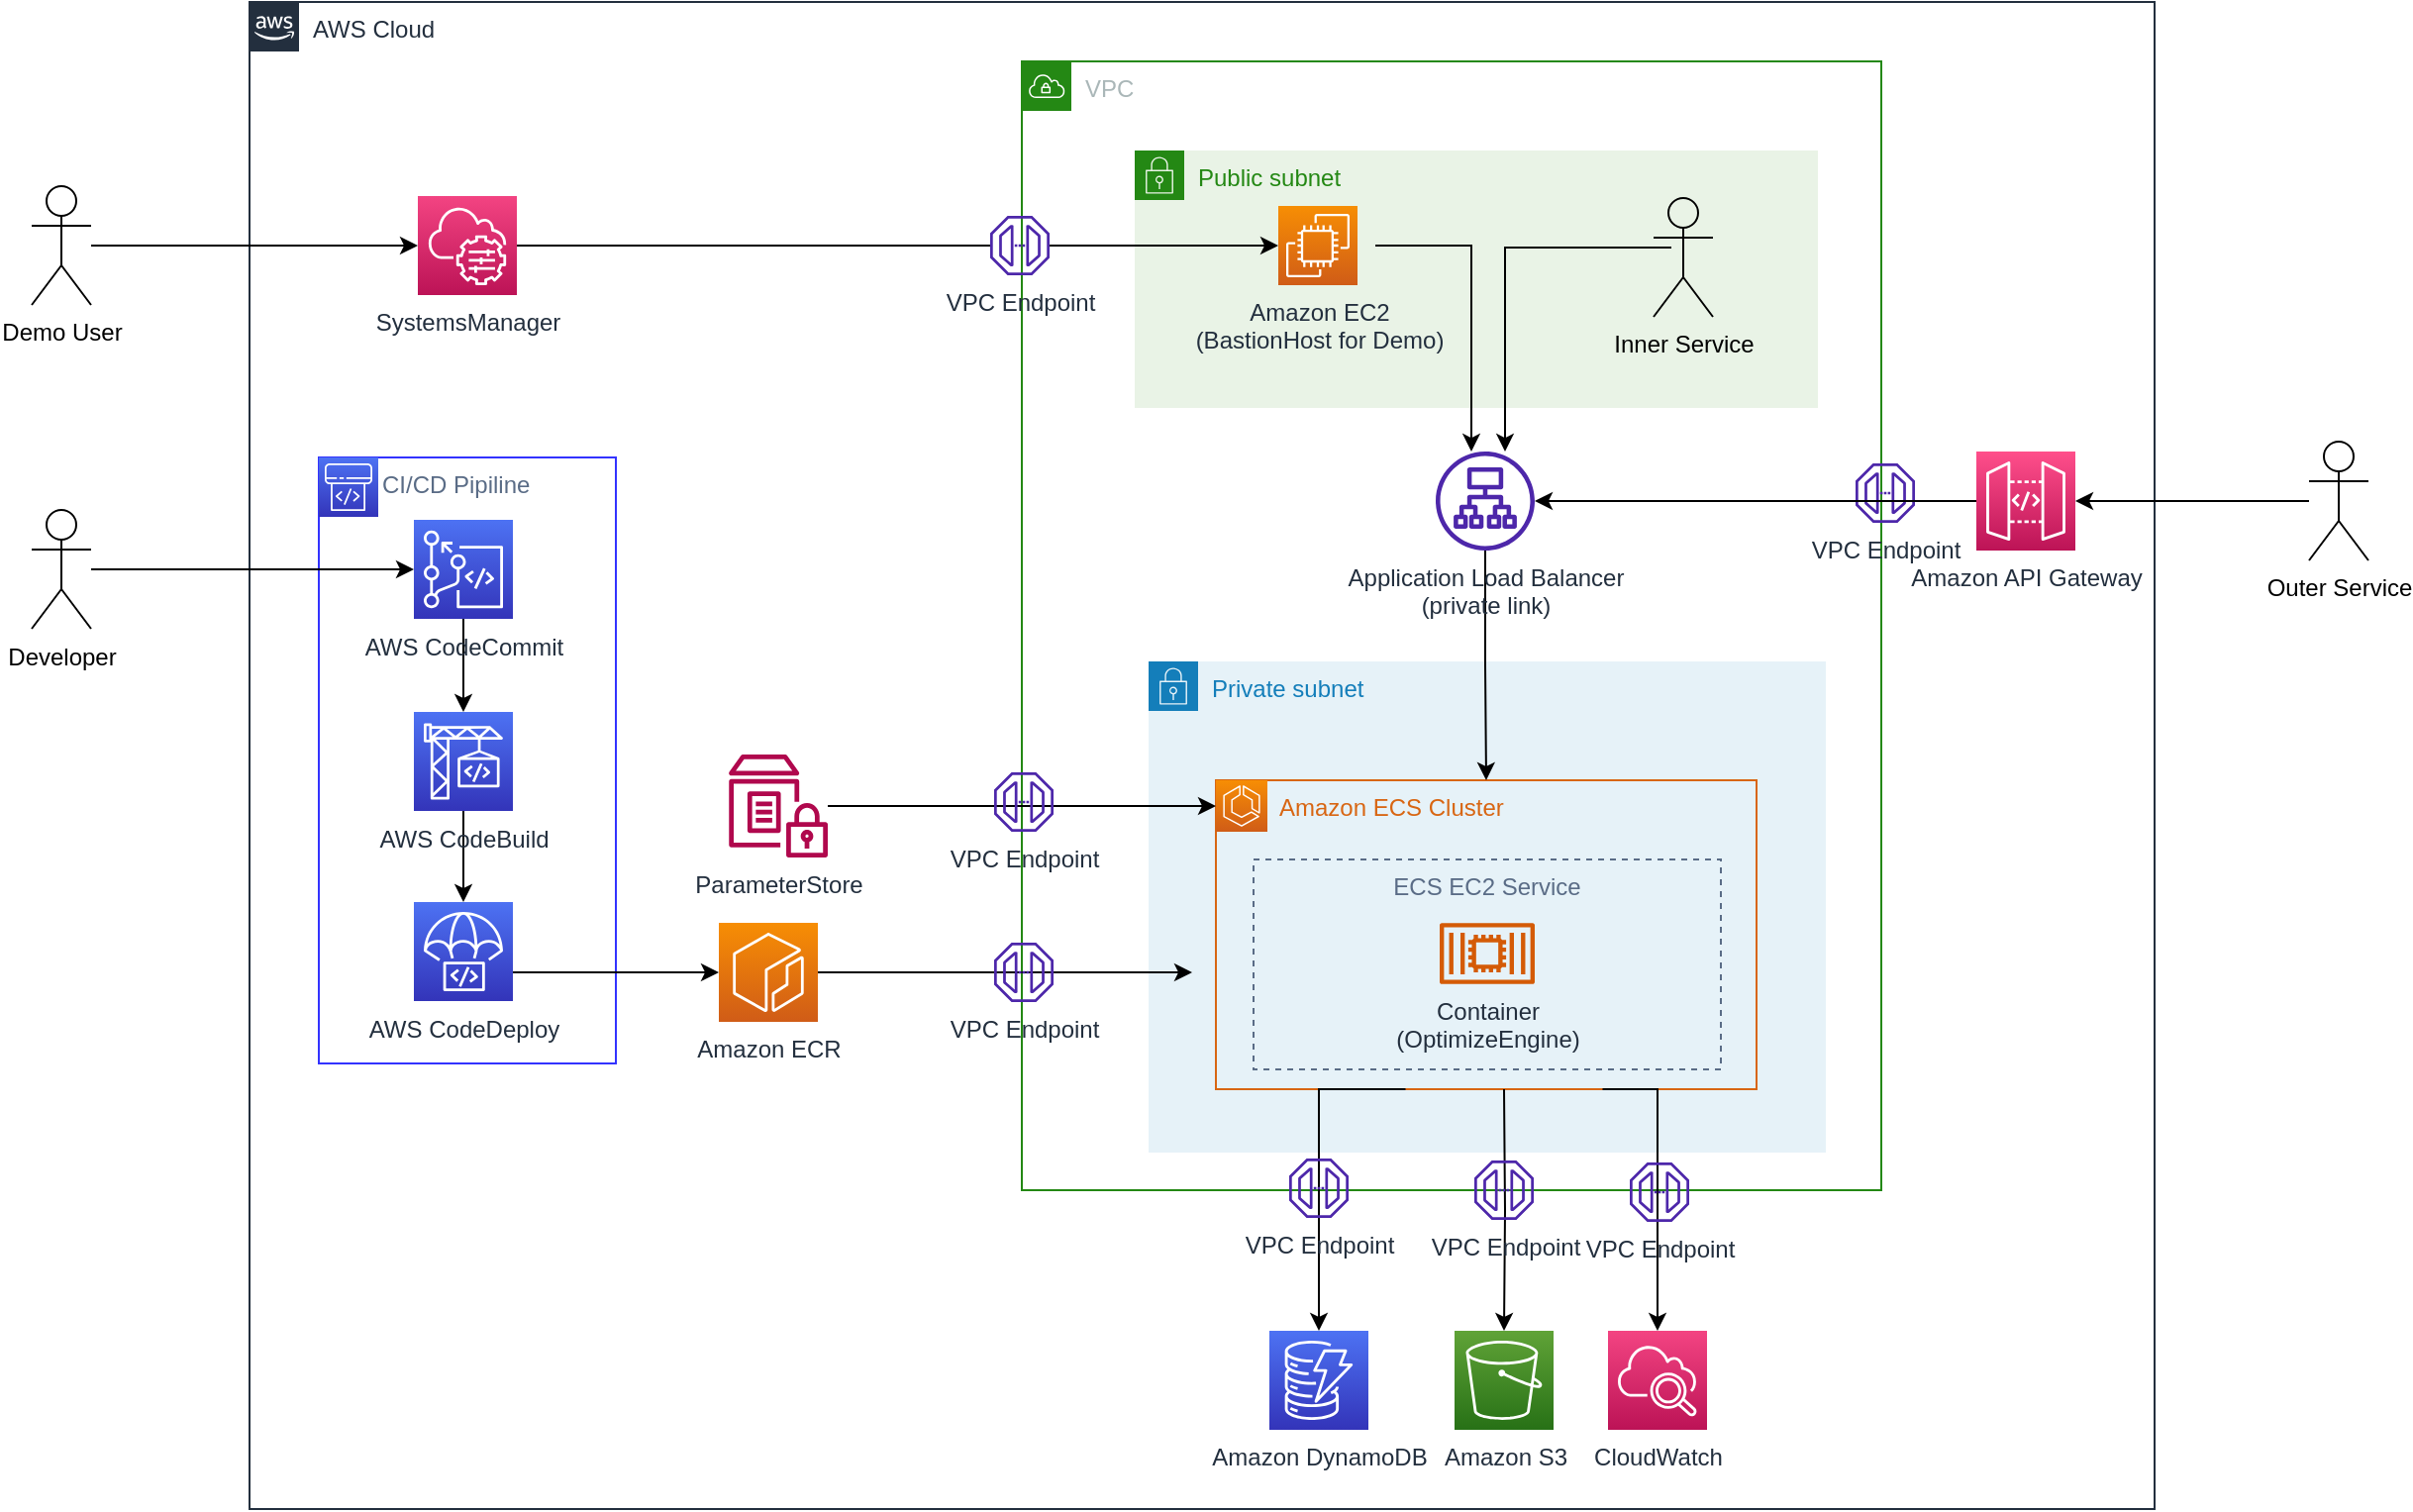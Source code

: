 <mxfile version="20.6.2" type="device"><diagram id="tTbjePEmGTfPA2mESG4W" name="페이지-1"><mxGraphModel dx="1234" dy="791" grid="0" gridSize="10" guides="1" tooltips="1" connect="1" arrows="1" fold="1" page="1" pageScale="1" pageWidth="1390" pageHeight="980" math="0" shadow="0"><root><mxCell id="0"/><mxCell id="1" parent="0"/><mxCell id="_mOtXu2hPDbkzJUR0vja-1" value="AWS Cloud" style="points=[[0,0],[0.25,0],[0.5,0],[0.75,0],[1,0],[1,0.25],[1,0.5],[1,0.75],[1,1],[0.75,1],[0.5,1],[0.25,1],[0,1],[0,0.75],[0,0.5],[0,0.25]];outlineConnect=0;gradientColor=none;html=1;whiteSpace=wrap;fontSize=12;fontStyle=0;container=1;pointerEvents=0;collapsible=0;recursiveResize=0;shape=mxgraph.aws4.group;grIcon=mxgraph.aws4.group_aws_cloud_alt;strokeColor=#232F3E;fillColor=none;verticalAlign=top;align=left;spacingLeft=30;fontColor=#232F3E;dashed=0;" vertex="1" parent="1"><mxGeometry x="179" y="49" width="962" height="761" as="geometry"/></mxCell><mxCell id="_mOtXu2hPDbkzJUR0vja-2" value="VPC" style="points=[[0,0],[0.25,0],[0.5,0],[0.75,0],[1,0],[1,0.25],[1,0.5],[1,0.75],[1,1],[0.75,1],[0.5,1],[0.25,1],[0,1],[0,0.75],[0,0.5],[0,0.25]];outlineConnect=0;gradientColor=none;html=1;whiteSpace=wrap;fontSize=12;fontStyle=0;container=1;pointerEvents=0;collapsible=0;recursiveResize=0;shape=mxgraph.aws4.group;grIcon=mxgraph.aws4.group_vpc;strokeColor=#248814;fillColor=none;verticalAlign=top;align=left;spacingLeft=30;fontColor=#AAB7B8;dashed=0;" vertex="1" parent="_mOtXu2hPDbkzJUR0vja-1"><mxGeometry x="390" y="30" width="434" height="570" as="geometry"/></mxCell><mxCell id="_mOtXu2hPDbkzJUR0vja-3" value="Private subnet" style="points=[[0,0],[0.25,0],[0.5,0],[0.75,0],[1,0],[1,0.25],[1,0.5],[1,0.75],[1,1],[0.75,1],[0.5,1],[0.25,1],[0,1],[0,0.75],[0,0.5],[0,0.25]];outlineConnect=0;gradientColor=none;html=1;whiteSpace=wrap;fontSize=12;fontStyle=0;container=1;pointerEvents=0;collapsible=0;recursiveResize=0;shape=mxgraph.aws4.group;grIcon=mxgraph.aws4.group_security_group;grStroke=0;strokeColor=#147EBA;fillColor=#E6F2F8;verticalAlign=top;align=left;spacingLeft=30;fontColor=#147EBA;dashed=0;" vertex="1" parent="_mOtXu2hPDbkzJUR0vja-2"><mxGeometry x="64" y="303" width="342" height="248" as="geometry"/></mxCell><mxCell id="_mOtXu2hPDbkzJUR0vja-4" value="Amazon ECS Cluster" style="points=[[0,0],[0.25,0],[0.5,0],[0.75,0],[1,0],[1,0.25],[1,0.5],[1,0.75],[1,1],[0.75,1],[0.5,1],[0.25,1],[0,1],[0,0.75],[0,0.5],[0,0.25]];outlineConnect=0;gradientColor=none;html=1;whiteSpace=wrap;fontSize=12;fontStyle=0;container=1;pointerEvents=0;collapsible=0;recursiveResize=0;shape=mxgraph.aws4.group;grIcon=mxgraph.aws4.group_elastic_beanstalk;strokeColor=#D86613;fillColor=none;verticalAlign=top;align=left;spacingLeft=30;fontColor=#D86613;dashed=0;" vertex="1" parent="_mOtXu2hPDbkzJUR0vja-3"><mxGeometry x="34" y="60" width="273" height="156" as="geometry"/></mxCell><mxCell id="_mOtXu2hPDbkzJUR0vja-5" value="" style="sketch=0;points=[[0,0,0],[0.25,0,0],[0.5,0,0],[0.75,0,0],[1,0,0],[0,1,0],[0.25,1,0],[0.5,1,0],[0.75,1,0],[1,1,0],[0,0.25,0],[0,0.5,0],[0,0.75,0],[1,0.25,0],[1,0.5,0],[1,0.75,0]];outlineConnect=0;fontColor=#232F3E;gradientColor=#F78E04;gradientDirection=north;fillColor=#D05C17;strokeColor=#ffffff;dashed=0;verticalLabelPosition=bottom;verticalAlign=top;align=center;html=1;fontSize=12;fontStyle=0;aspect=fixed;shape=mxgraph.aws4.resourceIcon;resIcon=mxgraph.aws4.ecs;" vertex="1" parent="_mOtXu2hPDbkzJUR0vja-4"><mxGeometry width="26" height="26" as="geometry"/></mxCell><mxCell id="_mOtXu2hPDbkzJUR0vja-6" value="ECS EC2 Service" style="fillColor=none;strokeColor=#5A6C86;dashed=1;verticalAlign=top;fontStyle=0;fontColor=#5A6C86;" vertex="1" parent="_mOtXu2hPDbkzJUR0vja-4"><mxGeometry x="19" y="40" width="236" height="106" as="geometry"/></mxCell><mxCell id="_mOtXu2hPDbkzJUR0vja-7" value="Container&lt;br&gt;(OptimizeEngine)" style="sketch=0;outlineConnect=0;fontColor=#232F3E;gradientColor=none;fillColor=#D45B07;strokeColor=none;dashed=0;verticalLabelPosition=bottom;verticalAlign=top;align=center;html=1;fontSize=12;fontStyle=0;aspect=fixed;pointerEvents=1;shape=mxgraph.aws4.container_2;" vertex="1" parent="_mOtXu2hPDbkzJUR0vja-4"><mxGeometry x="113" y="72" width="48" height="31" as="geometry"/></mxCell><mxCell id="_mOtXu2hPDbkzJUR0vja-8" style="edgeStyle=orthogonalEdgeStyle;rounded=0;orthogonalLoop=1;jettySize=auto;html=1;" edge="1" parent="_mOtXu2hPDbkzJUR0vja-2" source="_mOtXu2hPDbkzJUR0vja-9" target="_mOtXu2hPDbkzJUR0vja-4"><mxGeometry relative="1" as="geometry"/></mxCell><mxCell id="_mOtXu2hPDbkzJUR0vja-9" value="Application Load Balancer&lt;br&gt;(private link)" style="sketch=0;outlineConnect=0;fontColor=#232F3E;gradientColor=none;fillColor=#4D27AA;strokeColor=none;dashed=0;verticalLabelPosition=bottom;verticalAlign=top;align=center;html=1;fontSize=12;fontStyle=0;aspect=fixed;pointerEvents=1;shape=mxgraph.aws4.application_load_balancer;" vertex="1" parent="_mOtXu2hPDbkzJUR0vja-2"><mxGeometry x="209" y="197" width="50" height="50" as="geometry"/></mxCell><mxCell id="_mOtXu2hPDbkzJUR0vja-10" value="Public subnet" style="points=[[0,0],[0.25,0],[0.5,0],[0.75,0],[1,0],[1,0.25],[1,0.5],[1,0.75],[1,1],[0.75,1],[0.5,1],[0.25,1],[0,1],[0,0.75],[0,0.5],[0,0.25]];outlineConnect=0;gradientColor=none;html=1;whiteSpace=wrap;fontSize=12;fontStyle=0;container=1;pointerEvents=0;collapsible=0;recursiveResize=0;shape=mxgraph.aws4.group;grIcon=mxgraph.aws4.group_security_group;grStroke=0;strokeColor=#248814;fillColor=#E9F3E6;verticalAlign=top;align=left;spacingLeft=30;fontColor=#248814;dashed=0;" vertex="1" parent="_mOtXu2hPDbkzJUR0vja-2"><mxGeometry x="57" y="45" width="345" height="130" as="geometry"/></mxCell><mxCell id="_mOtXu2hPDbkzJUR0vja-11" value="Amazon EC2&lt;br&gt;(BastionHost for Demo)" style="sketch=0;points=[[0,0,0],[0.25,0,0],[0.5,0,0],[0.75,0,0],[1,0,0],[0,1,0],[0.25,1,0],[0.5,1,0],[0.75,1,0],[1,1,0],[0,0.25,0],[0,0.5,0],[0,0.75,0],[1,0.25,0],[1,0.5,0],[1,0.75,0]];outlineConnect=0;fontColor=#232F3E;gradientColor=#F78E04;gradientDirection=north;fillColor=#D05C17;strokeColor=#ffffff;dashed=0;verticalLabelPosition=bottom;verticalAlign=top;align=center;html=1;fontSize=12;fontStyle=0;aspect=fixed;shape=mxgraph.aws4.resourceIcon;resIcon=mxgraph.aws4.ec2;" vertex="1" parent="_mOtXu2hPDbkzJUR0vja-10"><mxGeometry x="72.5" y="28" width="40" height="40" as="geometry"/></mxCell><mxCell id="_mOtXu2hPDbkzJUR0vja-12" value="Inner Service" style="shape=umlActor;verticalLabelPosition=bottom;verticalAlign=top;html=1;outlineConnect=0;fillColor=none;gradientColor=none;" vertex="1" parent="_mOtXu2hPDbkzJUR0vja-10"><mxGeometry x="262" y="24" width="30" height="60" as="geometry"/></mxCell><mxCell id="_mOtXu2hPDbkzJUR0vja-13" style="edgeStyle=orthogonalEdgeStyle;rounded=0;orthogonalLoop=1;jettySize=auto;html=1;exitX=1;exitY=0.5;exitDx=0;exitDy=0;exitPerimeter=0;" edge="1" parent="_mOtXu2hPDbkzJUR0vja-2"><mxGeometry relative="1" as="geometry"><mxPoint x="178.5" y="93" as="sourcePoint"/><mxPoint x="227" y="197.001" as="targetPoint"/><Array as="points"><mxPoint x="227" y="93"/></Array></mxGeometry></mxCell><mxCell id="_mOtXu2hPDbkzJUR0vja-14" style="edgeStyle=orthogonalEdgeStyle;rounded=0;orthogonalLoop=1;jettySize=auto;html=1;" edge="1" parent="_mOtXu2hPDbkzJUR0vja-2"><mxGeometry relative="1" as="geometry"><mxPoint x="328" y="94" as="sourcePoint"/><mxPoint x="244" y="197.001" as="targetPoint"/><Array as="points"><mxPoint x="244" y="94"/></Array></mxGeometry></mxCell><mxCell id="_mOtXu2hPDbkzJUR0vja-15" value="Amazon S3" style="sketch=0;points=[[0,0,0],[0.25,0,0],[0.5,0,0],[0.75,0,0],[1,0,0],[0,1,0],[0.25,1,0],[0.5,1,0],[0.75,1,0],[1,1,0],[0,0.25,0],[0,0.5,0],[0,0.75,0],[1,0.25,0],[1,0.5,0],[1,0.75,0]];outlineConnect=0;fontColor=#232F3E;gradientColor=#60A337;gradientDirection=north;fillColor=#277116;strokeColor=#ffffff;dashed=0;verticalLabelPosition=bottom;verticalAlign=top;align=center;html=1;fontSize=12;fontStyle=0;aspect=fixed;shape=mxgraph.aws4.resourceIcon;resIcon=mxgraph.aws4.s3;" vertex="1" parent="_mOtXu2hPDbkzJUR0vja-1"><mxGeometry x="608.5" y="671" width="50" height="50" as="geometry"/></mxCell><mxCell id="_mOtXu2hPDbkzJUR0vja-16" value="Amazon DynamoDB" style="sketch=0;points=[[0,0,0],[0.25,0,0],[0.5,0,0],[0.75,0,0],[1,0,0],[0,1,0],[0.25,1,0],[0.5,1,0],[0.75,1,0],[1,1,0],[0,0.25,0],[0,0.5,0],[0,0.75,0],[1,0.25,0],[1,0.5,0],[1,0.75,0]];outlineConnect=0;fontColor=#232F3E;gradientColor=#4D72F3;gradientDirection=north;fillColor=#3334B9;strokeColor=#ffffff;dashed=0;verticalLabelPosition=bottom;verticalAlign=top;align=center;html=1;fontSize=12;fontStyle=0;aspect=fixed;shape=mxgraph.aws4.resourceIcon;resIcon=mxgraph.aws4.dynamodb;" vertex="1" parent="_mOtXu2hPDbkzJUR0vja-1"><mxGeometry x="515" y="671" width="50" height="50" as="geometry"/></mxCell><mxCell id="_mOtXu2hPDbkzJUR0vja-17" value="CloudWatch" style="sketch=0;points=[[0,0,0],[0.25,0,0],[0.5,0,0],[0.75,0,0],[1,0,0],[0,1,0],[0.25,1,0],[0.5,1,0],[0.75,1,0],[1,1,0],[0,0.25,0],[0,0.5,0],[0,0.75,0],[1,0.25,0],[1,0.5,0],[1,0.75,0]];points=[[0,0,0],[0.25,0,0],[0.5,0,0],[0.75,0,0],[1,0,0],[0,1,0],[0.25,1,0],[0.5,1,0],[0.75,1,0],[1,1,0],[0,0.25,0],[0,0.5,0],[0,0.75,0],[1,0.25,0],[1,0.5,0],[1,0.75,0]];outlineConnect=0;fontColor=#232F3E;gradientColor=#F34482;gradientDirection=north;fillColor=#BC1356;strokeColor=#ffffff;dashed=0;verticalLabelPosition=bottom;verticalAlign=top;align=center;html=1;fontSize=12;fontStyle=0;aspect=fixed;shape=mxgraph.aws4.resourceIcon;resIcon=mxgraph.aws4.cloudwatch_2;" vertex="1" parent="_mOtXu2hPDbkzJUR0vja-1"><mxGeometry x="686" y="671" width="50" height="50" as="geometry"/></mxCell><mxCell id="_mOtXu2hPDbkzJUR0vja-18" style="edgeStyle=orthogonalEdgeStyle;rounded=0;orthogonalLoop=1;jettySize=auto;html=1;entryX=0.5;entryY=0;entryDx=0;entryDy=0;entryPerimeter=0;exitX=0.75;exitY=1;exitDx=0;exitDy=0;" edge="1" parent="_mOtXu2hPDbkzJUR0vja-1" target="_mOtXu2hPDbkzJUR0vja-17"><mxGeometry relative="1" as="geometry"><mxPoint x="683.25" y="549" as="sourcePoint"/><Array as="points"><mxPoint x="711" y="549"/></Array></mxGeometry></mxCell><mxCell id="_mOtXu2hPDbkzJUR0vja-19" style="edgeStyle=orthogonalEdgeStyle;rounded=0;orthogonalLoop=1;jettySize=auto;html=1;entryX=0.5;entryY=0;entryDx=0;entryDy=0;entryPerimeter=0;" edge="1" parent="_mOtXu2hPDbkzJUR0vja-1" target="_mOtXu2hPDbkzJUR0vja-15"><mxGeometry relative="1" as="geometry"><mxPoint x="633.5" y="549" as="sourcePoint"/></mxGeometry></mxCell><mxCell id="_mOtXu2hPDbkzJUR0vja-20" style="edgeStyle=orthogonalEdgeStyle;rounded=0;orthogonalLoop=1;jettySize=auto;html=1;exitX=0.25;exitY=1;exitDx=0;exitDy=0;entryX=0.5;entryY=0;entryDx=0;entryDy=0;entryPerimeter=0;" edge="1" parent="_mOtXu2hPDbkzJUR0vja-1" target="_mOtXu2hPDbkzJUR0vja-16"><mxGeometry relative="1" as="geometry"><mxPoint x="583.75" y="549" as="sourcePoint"/><Array as="points"><mxPoint x="540" y="549"/></Array></mxGeometry></mxCell><mxCell id="_mOtXu2hPDbkzJUR0vja-21" style="edgeStyle=orthogonalEdgeStyle;rounded=0;orthogonalLoop=1;jettySize=auto;html=1;entryX=0;entryY=0.5;entryDx=0;entryDy=0;entryPerimeter=0;startArrow=none;" edge="1" parent="_mOtXu2hPDbkzJUR0vja-1" source="_mOtXu2hPDbkzJUR0vja-27" target="_mOtXu2hPDbkzJUR0vja-11"><mxGeometry relative="1" as="geometry"/></mxCell><mxCell id="_mOtXu2hPDbkzJUR0vja-22" value="SystemsManager" style="sketch=0;points=[[0,0,0],[0.25,0,0],[0.5,0,0],[0.75,0,0],[1,0,0],[0,1,0],[0.25,1,0],[0.5,1,0],[0.75,1,0],[1,1,0],[0,0.25,0],[0,0.5,0],[0,0.75,0],[1,0.25,0],[1,0.5,0],[1,0.75,0]];points=[[0,0,0],[0.25,0,0],[0.5,0,0],[0.75,0,0],[1,0,0],[0,1,0],[0.25,1,0],[0.5,1,0],[0.75,1,0],[1,1,0],[0,0.25,0],[0,0.5,0],[0,0.75,0],[1,0.25,0],[1,0.5,0],[1,0.75,0]];outlineConnect=0;fontColor=#232F3E;gradientColor=#F34482;gradientDirection=north;fillColor=#BC1356;strokeColor=#ffffff;dashed=0;verticalLabelPosition=bottom;verticalAlign=top;align=center;html=1;fontSize=12;fontStyle=0;aspect=fixed;shape=mxgraph.aws4.resourceIcon;resIcon=mxgraph.aws4.systems_manager;" vertex="1" parent="_mOtXu2hPDbkzJUR0vja-1"><mxGeometry x="85" y="98" width="50" height="50" as="geometry"/></mxCell><mxCell id="_mOtXu2hPDbkzJUR0vja-23" style="edgeStyle=orthogonalEdgeStyle;rounded=0;orthogonalLoop=1;jettySize=auto;html=1;" edge="1" parent="_mOtXu2hPDbkzJUR0vja-1"><mxGeometry relative="1" as="geometry"><mxPoint x="287" y="490" as="sourcePoint"/><mxPoint x="476" y="490" as="targetPoint"/><Array as="points"><mxPoint x="426" y="490"/><mxPoint x="426" y="490"/></Array></mxGeometry></mxCell><mxCell id="_mOtXu2hPDbkzJUR0vja-24" value="Amazon ECR" style="sketch=0;points=[[0,0,0],[0.25,0,0],[0.5,0,0],[0.75,0,0],[1,0,0],[0,1,0],[0.25,1,0],[0.5,1,0],[0.75,1,0],[1,1,0],[0,0.25,0],[0,0.5,0],[0,0.75,0],[1,0.25,0],[1,0.5,0],[1,0.75,0]];outlineConnect=0;fontColor=#232F3E;gradientColor=#F78E04;gradientDirection=north;fillColor=#D05C17;strokeColor=#ffffff;dashed=0;verticalLabelPosition=bottom;verticalAlign=top;align=center;html=1;fontSize=12;fontStyle=0;aspect=fixed;shape=mxgraph.aws4.resourceIcon;resIcon=mxgraph.aws4.ecr;" vertex="1" parent="_mOtXu2hPDbkzJUR0vja-1"><mxGeometry x="237" y="465" width="50" height="50" as="geometry"/></mxCell><mxCell id="_mOtXu2hPDbkzJUR0vja-25" style="edgeStyle=orthogonalEdgeStyle;rounded=0;orthogonalLoop=1;jettySize=auto;html=1;" edge="1" parent="_mOtXu2hPDbkzJUR0vja-1" source="_mOtXu2hPDbkzJUR0vja-26" target="_mOtXu2hPDbkzJUR0vja-5"><mxGeometry relative="1" as="geometry"/></mxCell><mxCell id="_mOtXu2hPDbkzJUR0vja-26" value="ParameterStore" style="sketch=0;outlineConnect=0;fontColor=#232F3E;gradientColor=none;fillColor=#B0084D;strokeColor=none;dashed=0;verticalLabelPosition=bottom;verticalAlign=top;align=center;html=1;fontSize=12;fontStyle=0;aspect=fixed;pointerEvents=1;shape=mxgraph.aws4.parameter_store;" vertex="1" parent="_mOtXu2hPDbkzJUR0vja-1"><mxGeometry x="242" y="380" width="50" height="52" as="geometry"/></mxCell><mxCell id="_mOtXu2hPDbkzJUR0vja-27" value="VPC Endpoint" style="sketch=0;outlineConnect=0;fontColor=#232F3E;gradientColor=none;fillColor=#4D27AA;strokeColor=none;dashed=0;verticalLabelPosition=bottom;verticalAlign=top;align=center;html=1;fontSize=12;fontStyle=0;aspect=fixed;pointerEvents=1;shape=mxgraph.aws4.endpoint;" vertex="1" parent="_mOtXu2hPDbkzJUR0vja-1"><mxGeometry x="374" y="108" width="30" height="30" as="geometry"/></mxCell><mxCell id="_mOtXu2hPDbkzJUR0vja-28" value="" style="edgeStyle=orthogonalEdgeStyle;rounded=0;orthogonalLoop=1;jettySize=auto;html=1;entryX=0;entryY=0.5;entryDx=0;entryDy=0;entryPerimeter=0;endArrow=none;" edge="1" parent="_mOtXu2hPDbkzJUR0vja-1" source="_mOtXu2hPDbkzJUR0vja-22" target="_mOtXu2hPDbkzJUR0vja-27"><mxGeometry relative="1" as="geometry"><mxPoint x="277" y="232" as="sourcePoint"/><mxPoint x="501.5" y="232" as="targetPoint"/></mxGeometry></mxCell><mxCell id="_mOtXu2hPDbkzJUR0vja-29" value="VPC Endpoint" style="sketch=0;outlineConnect=0;fontColor=#232F3E;gradientColor=none;fillColor=#4D27AA;strokeColor=none;dashed=0;verticalLabelPosition=bottom;verticalAlign=top;align=center;html=1;fontSize=12;fontStyle=0;aspect=fixed;pointerEvents=1;shape=mxgraph.aws4.endpoint;" vertex="1" parent="_mOtXu2hPDbkzJUR0vja-1"><mxGeometry x="525" y="584" width="30" height="30" as="geometry"/></mxCell><mxCell id="_mOtXu2hPDbkzJUR0vja-30" value="VPC Endpoint" style="sketch=0;outlineConnect=0;fontColor=#232F3E;gradientColor=none;fillColor=#4D27AA;strokeColor=none;dashed=0;verticalLabelPosition=bottom;verticalAlign=top;align=center;html=1;fontSize=12;fontStyle=0;aspect=fixed;pointerEvents=1;shape=mxgraph.aws4.endpoint;" vertex="1" parent="_mOtXu2hPDbkzJUR0vja-1"><mxGeometry x="618.5" y="585" width="30" height="30" as="geometry"/></mxCell><mxCell id="_mOtXu2hPDbkzJUR0vja-31" value="VPC Endpoint" style="sketch=0;outlineConnect=0;fontColor=#232F3E;gradientColor=none;fillColor=#4D27AA;strokeColor=none;dashed=0;verticalLabelPosition=bottom;verticalAlign=top;align=center;html=1;fontSize=12;fontStyle=0;aspect=fixed;pointerEvents=1;shape=mxgraph.aws4.endpoint;" vertex="1" parent="_mOtXu2hPDbkzJUR0vja-1"><mxGeometry x="697" y="586" width="30" height="30" as="geometry"/></mxCell><mxCell id="_mOtXu2hPDbkzJUR0vja-32" value="VPC Endpoint" style="sketch=0;outlineConnect=0;fontColor=#232F3E;gradientColor=none;fillColor=#4D27AA;strokeColor=none;dashed=0;verticalLabelPosition=bottom;verticalAlign=top;align=center;html=1;fontSize=12;fontStyle=0;aspect=fixed;pointerEvents=1;shape=mxgraph.aws4.endpoint;" vertex="1" parent="_mOtXu2hPDbkzJUR0vja-1"><mxGeometry x="376" y="475" width="30" height="30" as="geometry"/></mxCell><mxCell id="_mOtXu2hPDbkzJUR0vja-33" value="VPC Endpoint" style="sketch=0;outlineConnect=0;fontColor=#232F3E;gradientColor=none;fillColor=#4D27AA;strokeColor=none;dashed=0;verticalLabelPosition=bottom;verticalAlign=top;align=center;html=1;fontSize=12;fontStyle=0;aspect=fixed;pointerEvents=1;shape=mxgraph.aws4.endpoint;" vertex="1" parent="_mOtXu2hPDbkzJUR0vja-1"><mxGeometry x="376" y="389" width="30" height="30" as="geometry"/></mxCell><mxCell id="_mOtXu2hPDbkzJUR0vja-34" value="CI/CD Pipiline" style="points=[[0,0],[0.25,0],[0.5,0],[0.75,0],[1,0],[1,0.25],[1,0.5],[1,0.75],[1,1],[0.75,1],[0.5,1],[0.25,1],[0,1],[0,0.75],[0,0.5],[0,0.25]];outlineConnect=0;gradientColor=none;html=1;whiteSpace=wrap;fontSize=12;fontStyle=0;container=1;pointerEvents=0;collapsible=0;recursiveResize=0;shape=mxgraph.aws4.group;grIcon=mxgraph.aws4.group_on_premise;strokeColor=#3333FF;fillColor=none;verticalAlign=top;align=left;spacingLeft=30;fontColor=#5A6C86;dashed=0;" vertex="1" parent="_mOtXu2hPDbkzJUR0vja-1"><mxGeometry x="35" y="230" width="150" height="306" as="geometry"/></mxCell><mxCell id="_mOtXu2hPDbkzJUR0vja-35" value="" style="sketch=0;points=[[0,0,0],[0.25,0,0],[0.5,0,0],[0.75,0,0],[1,0,0],[0,1,0],[0.25,1,0],[0.5,1,0],[0.75,1,0],[1,1,0],[0,0.25,0],[0,0.5,0],[0,0.75,0],[1,0.25,0],[1,0.5,0],[1,0.75,0]];outlineConnect=0;fontColor=#232F3E;gradientColor=#4D72F3;gradientDirection=north;fillColor=#3334B9;strokeColor=#ffffff;dashed=0;verticalLabelPosition=bottom;verticalAlign=top;align=center;html=1;fontSize=12;fontStyle=0;aspect=fixed;shape=mxgraph.aws4.resourceIcon;resIcon=mxgraph.aws4.codepipeline;" vertex="1" parent="_mOtXu2hPDbkzJUR0vja-34"><mxGeometry width="30" height="30" as="geometry"/></mxCell><mxCell id="_mOtXu2hPDbkzJUR0vja-36" style="edgeStyle=orthogonalEdgeStyle;rounded=0;orthogonalLoop=1;jettySize=auto;html=1;entryX=0.5;entryY=0;entryDx=0;entryDy=0;entryPerimeter=0;" edge="1" parent="_mOtXu2hPDbkzJUR0vja-34" source="_mOtXu2hPDbkzJUR0vja-37" target="_mOtXu2hPDbkzJUR0vja-40"><mxGeometry relative="1" as="geometry"/></mxCell><mxCell id="_mOtXu2hPDbkzJUR0vja-37" value="AWS CodeCommit" style="sketch=0;points=[[0,0,0],[0.25,0,0],[0.5,0,0],[0.75,0,0],[1,0,0],[0,1,0],[0.25,1,0],[0.5,1,0],[0.75,1,0],[1,1,0],[0,0.25,0],[0,0.5,0],[0,0.75,0],[1,0.25,0],[1,0.5,0],[1,0.75,0]];outlineConnect=0;fontColor=#232F3E;gradientColor=#4D72F3;gradientDirection=north;fillColor=#3334B9;strokeColor=#ffffff;dashed=0;verticalLabelPosition=bottom;verticalAlign=top;align=center;html=1;fontSize=12;fontStyle=0;aspect=fixed;shape=mxgraph.aws4.resourceIcon;resIcon=mxgraph.aws4.codecommit;" vertex="1" parent="_mOtXu2hPDbkzJUR0vja-34"><mxGeometry x="48" y="31.5" width="50" height="50" as="geometry"/></mxCell><mxCell id="_mOtXu2hPDbkzJUR0vja-38" value="AWS CodeDeploy" style="sketch=0;points=[[0,0,0],[0.25,0,0],[0.5,0,0],[0.75,0,0],[1,0,0],[0,1,0],[0.25,1,0],[0.5,1,0],[0.75,1,0],[1,1,0],[0,0.25,0],[0,0.5,0],[0,0.75,0],[1,0.25,0],[1,0.5,0],[1,0.75,0]];outlineConnect=0;fontColor=#232F3E;gradientColor=#4D72F3;gradientDirection=north;fillColor=#3334B9;strokeColor=#ffffff;dashed=0;verticalLabelPosition=bottom;verticalAlign=top;align=center;html=1;fontSize=12;fontStyle=0;aspect=fixed;shape=mxgraph.aws4.resourceIcon;resIcon=mxgraph.aws4.codedeploy;" vertex="1" parent="_mOtXu2hPDbkzJUR0vja-34"><mxGeometry x="48" y="224.5" width="50" height="50" as="geometry"/></mxCell><mxCell id="_mOtXu2hPDbkzJUR0vja-39" style="edgeStyle=orthogonalEdgeStyle;rounded=0;orthogonalLoop=1;jettySize=auto;html=1;entryX=0.5;entryY=0;entryDx=0;entryDy=0;entryPerimeter=0;" edge="1" parent="_mOtXu2hPDbkzJUR0vja-34" source="_mOtXu2hPDbkzJUR0vja-40" target="_mOtXu2hPDbkzJUR0vja-38"><mxGeometry relative="1" as="geometry"/></mxCell><mxCell id="_mOtXu2hPDbkzJUR0vja-40" value="AWS CodeBuild" style="sketch=0;points=[[0,0,0],[0.25,0,0],[0.5,0,0],[0.75,0,0],[1,0,0],[0,1,0],[0.25,1,0],[0.5,1,0],[0.75,1,0],[1,1,0],[0,0.25,0],[0,0.5,0],[0,0.75,0],[1,0.25,0],[1,0.5,0],[1,0.75,0]];outlineConnect=0;fontColor=#232F3E;gradientColor=#4D72F3;gradientDirection=north;fillColor=#3334B9;strokeColor=#ffffff;dashed=0;verticalLabelPosition=bottom;verticalAlign=top;align=center;html=1;fontSize=12;fontStyle=0;aspect=fixed;shape=mxgraph.aws4.resourceIcon;resIcon=mxgraph.aws4.codebuild;" vertex="1" parent="_mOtXu2hPDbkzJUR0vja-34"><mxGeometry x="48" y="128.5" width="50" height="50" as="geometry"/></mxCell><mxCell id="_mOtXu2hPDbkzJUR0vja-41" style="edgeStyle=orthogonalEdgeStyle;rounded=0;orthogonalLoop=1;jettySize=auto;html=1;" edge="1" parent="_mOtXu2hPDbkzJUR0vja-1" source="_mOtXu2hPDbkzJUR0vja-38" target="_mOtXu2hPDbkzJUR0vja-24"><mxGeometry relative="1" as="geometry"><Array as="points"><mxPoint x="158" y="490"/><mxPoint x="158" y="490"/></Array></mxGeometry></mxCell><mxCell id="_mOtXu2hPDbkzJUR0vja-42" value="VPC Endpoint" style="sketch=0;outlineConnect=0;fontColor=#232F3E;gradientColor=none;fillColor=#4D27AA;strokeColor=none;dashed=0;verticalLabelPosition=bottom;verticalAlign=top;align=center;html=1;fontSize=12;fontStyle=0;aspect=fixed;pointerEvents=1;shape=mxgraph.aws4.endpoint;" vertex="1" parent="_mOtXu2hPDbkzJUR0vja-1"><mxGeometry x="811" y="233" width="30" height="30" as="geometry"/></mxCell><mxCell id="_mOtXu2hPDbkzJUR0vja-43" style="edgeStyle=orthogonalEdgeStyle;rounded=0;orthogonalLoop=1;jettySize=auto;html=1;" edge="1" parent="_mOtXu2hPDbkzJUR0vja-1" source="_mOtXu2hPDbkzJUR0vja-44" target="_mOtXu2hPDbkzJUR0vja-9"><mxGeometry relative="1" as="geometry"/></mxCell><mxCell id="_mOtXu2hPDbkzJUR0vja-44" value="Amazon API Gateway" style="sketch=0;points=[[0,0,0],[0.25,0,0],[0.5,0,0],[0.75,0,0],[1,0,0],[0,1,0],[0.25,1,0],[0.5,1,0],[0.75,1,0],[1,1,0],[0,0.25,0],[0,0.5,0],[0,0.75,0],[1,0.25,0],[1,0.5,0],[1,0.75,0]];outlineConnect=0;fontColor=#232F3E;gradientColor=#FF4F8B;gradientDirection=north;fillColor=#BC1356;strokeColor=#ffffff;dashed=0;verticalLabelPosition=bottom;verticalAlign=top;align=center;html=1;fontSize=12;fontStyle=0;aspect=fixed;shape=mxgraph.aws4.resourceIcon;resIcon=mxgraph.aws4.api_gateway;" vertex="1" parent="_mOtXu2hPDbkzJUR0vja-1"><mxGeometry x="872" y="227" width="50" height="50" as="geometry"/></mxCell><mxCell id="_mOtXu2hPDbkzJUR0vja-45" style="edgeStyle=orthogonalEdgeStyle;rounded=0;orthogonalLoop=1;jettySize=auto;html=1;" edge="1" parent="1" source="_mOtXu2hPDbkzJUR0vja-46" target="_mOtXu2hPDbkzJUR0vja-37"><mxGeometry relative="1" as="geometry"/></mxCell><mxCell id="_mOtXu2hPDbkzJUR0vja-46" value="Developer" style="shape=umlActor;verticalLabelPosition=bottom;verticalAlign=top;html=1;outlineConnect=0;fillColor=none;gradientColor=none;" vertex="1" parent="1"><mxGeometry x="69" y="305.5" width="30" height="60" as="geometry"/></mxCell><mxCell id="_mOtXu2hPDbkzJUR0vja-47" style="edgeStyle=orthogonalEdgeStyle;rounded=0;orthogonalLoop=1;jettySize=auto;html=1;" edge="1" parent="1" source="_mOtXu2hPDbkzJUR0vja-48" target="_mOtXu2hPDbkzJUR0vja-22"><mxGeometry relative="1" as="geometry"/></mxCell><mxCell id="_mOtXu2hPDbkzJUR0vja-48" value="Demo User" style="shape=umlActor;verticalLabelPosition=bottom;verticalAlign=top;html=1;outlineConnect=0;fillColor=none;gradientColor=none;" vertex="1" parent="1"><mxGeometry x="69" y="142" width="30" height="60" as="geometry"/></mxCell><mxCell id="_mOtXu2hPDbkzJUR0vja-49" style="edgeStyle=orthogonalEdgeStyle;rounded=0;orthogonalLoop=1;jettySize=auto;html=1;entryX=1;entryY=0.5;entryDx=0;entryDy=0;entryPerimeter=0;" edge="1" parent="1" source="_mOtXu2hPDbkzJUR0vja-50" target="_mOtXu2hPDbkzJUR0vja-44"><mxGeometry relative="1" as="geometry"/></mxCell><mxCell id="_mOtXu2hPDbkzJUR0vja-50" value="Outer Service" style="shape=umlActor;verticalLabelPosition=bottom;verticalAlign=top;html=1;outlineConnect=0;fillColor=none;gradientColor=none;" vertex="1" parent="1"><mxGeometry x="1219" y="271" width="30" height="60" as="geometry"/></mxCell></root></mxGraphModel></diagram></mxfile>